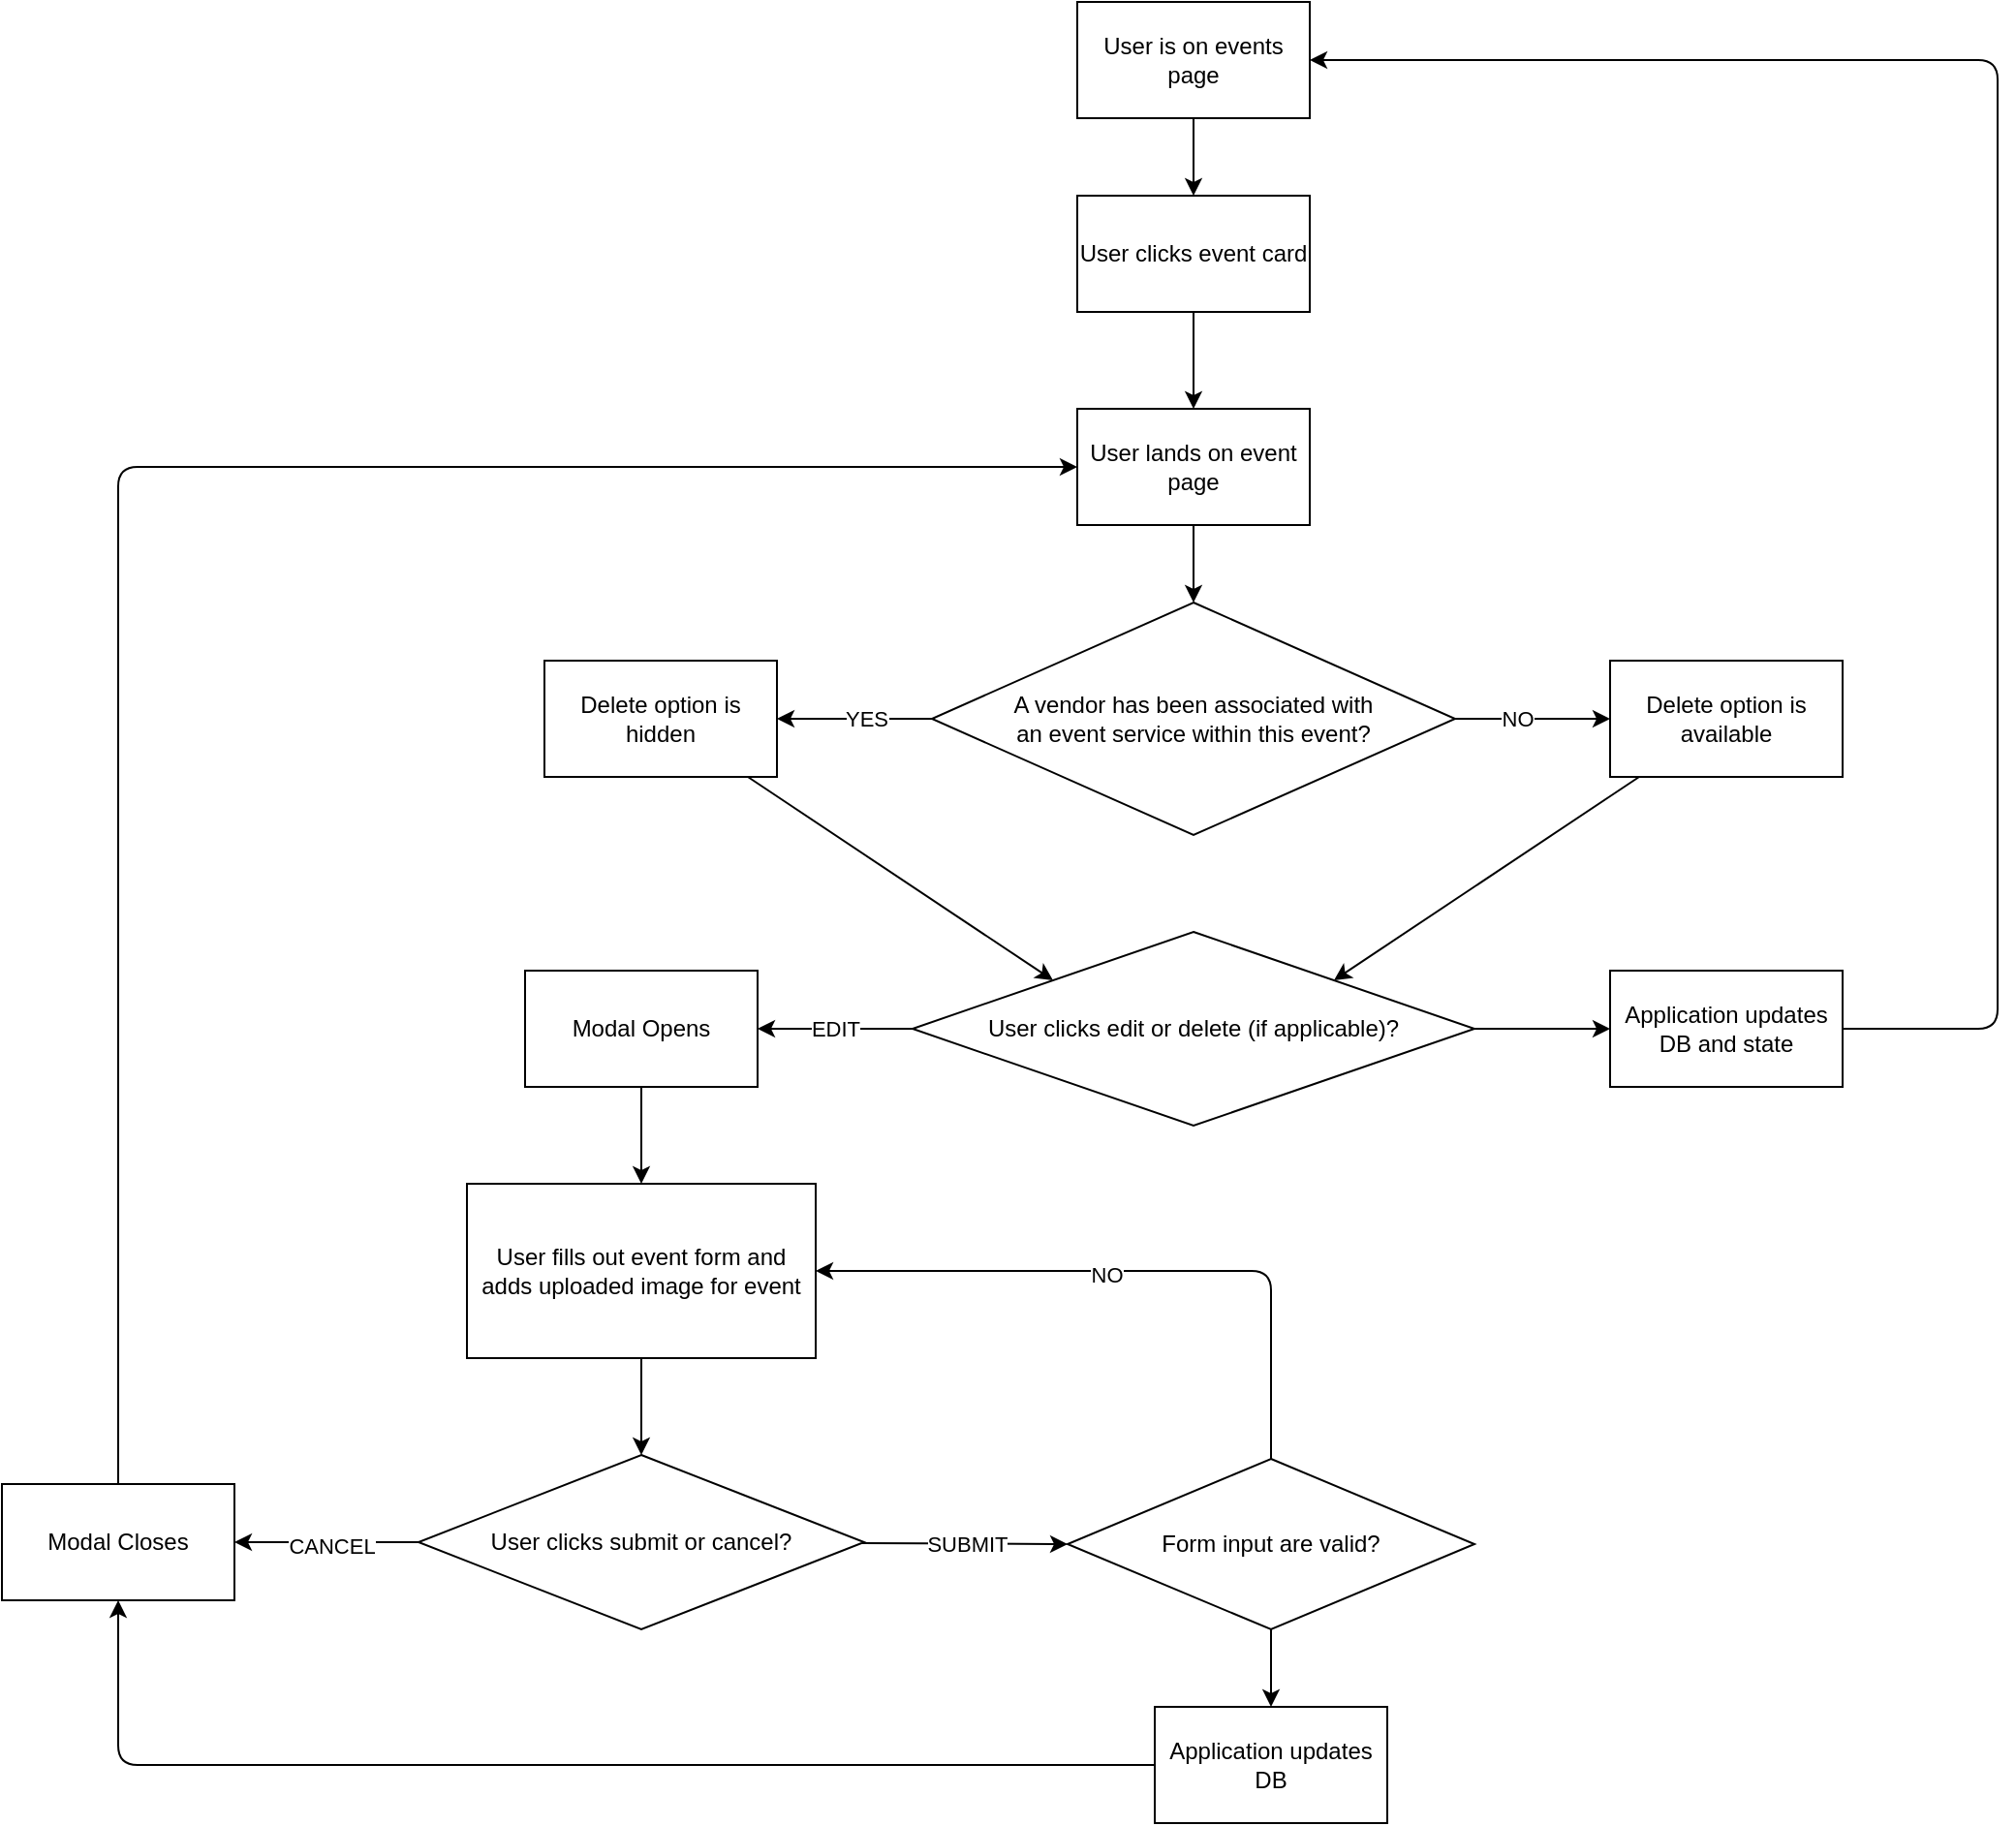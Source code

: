 <mxfile>
    <diagram id="frccWiTfm2WbP08c37jJ" name="Page-1">
        <mxGraphModel dx="3620" dy="1129" grid="1" gridSize="10" guides="1" tooltips="1" connect="1" arrows="1" fold="1" page="0" pageScale="1" pageWidth="1169" pageHeight="827" math="0" shadow="0">
            <root>
                <mxCell id="0"/>
                <mxCell id="1" parent="0"/>
                <mxCell id="4" value="" style="edgeStyle=none;html=1;" edge="1" parent="1" source="2" target="3">
                    <mxGeometry relative="1" as="geometry"/>
                </mxCell>
                <mxCell id="2" value="User is on events page" style="rounded=0;whiteSpace=wrap;html=1;" vertex="1" parent="1">
                    <mxGeometry x="15" y="260" width="120" height="60" as="geometry"/>
                </mxCell>
                <mxCell id="6" value="" style="edgeStyle=none;html=1;" edge="1" parent="1" source="3" target="5">
                    <mxGeometry relative="1" as="geometry"/>
                </mxCell>
                <mxCell id="3" value="User clicks event card" style="whiteSpace=wrap;html=1;rounded=0;" vertex="1" parent="1">
                    <mxGeometry x="15" y="360" width="120" height="60" as="geometry"/>
                </mxCell>
                <mxCell id="13" value="" style="edgeStyle=none;html=1;" edge="1" parent="1" source="5" target="12">
                    <mxGeometry relative="1" as="geometry"/>
                </mxCell>
                <mxCell id="5" value="User lands on event page" style="whiteSpace=wrap;html=1;rounded=0;" vertex="1" parent="1">
                    <mxGeometry x="15" y="470" width="120" height="60" as="geometry"/>
                </mxCell>
                <mxCell id="25" value="" style="edgeStyle=none;html=1;" edge="1" parent="1" source="7" target="24">
                    <mxGeometry relative="1" as="geometry"/>
                </mxCell>
                <mxCell id="27" value="EDIT" style="edgeLabel;html=1;align=center;verticalAlign=middle;resizable=0;points=[];" vertex="1" connectable="0" parent="25">
                    <mxGeometry x="-0.4" y="1" relative="1" as="geometry">
                        <mxPoint x="-16" y="-1" as="offset"/>
                    </mxGeometry>
                </mxCell>
                <mxCell id="29" value="" style="edgeStyle=none;html=1;" edge="1" parent="1" source="7" target="28">
                    <mxGeometry relative="1" as="geometry"/>
                </mxCell>
                <mxCell id="7" value="User clicks edit or delete (if applicable)?" style="rhombus;whiteSpace=wrap;html=1;rounded=0;" vertex="1" parent="1">
                    <mxGeometry x="-70" y="740" width="290" height="100" as="geometry"/>
                </mxCell>
                <mxCell id="17" value="" style="edgeStyle=none;html=1;" edge="1" parent="1" source="12" target="16">
                    <mxGeometry relative="1" as="geometry"/>
                </mxCell>
                <mxCell id="18" value="YES" style="edgeLabel;html=1;align=center;verticalAlign=middle;resizable=0;points=[];" vertex="1" connectable="0" parent="17">
                    <mxGeometry x="-0.136" relative="1" as="geometry">
                        <mxPoint as="offset"/>
                    </mxGeometry>
                </mxCell>
                <mxCell id="20" value="" style="edgeStyle=none;html=1;" edge="1" parent="1" source="12" target="19">
                    <mxGeometry relative="1" as="geometry"/>
                </mxCell>
                <mxCell id="21" value="NO" style="edgeLabel;html=1;align=center;verticalAlign=middle;resizable=0;points=[];" vertex="1" connectable="0" parent="20">
                    <mxGeometry x="0.29" y="-1" relative="1" as="geometry">
                        <mxPoint x="-20" y="-1" as="offset"/>
                    </mxGeometry>
                </mxCell>
                <mxCell id="12" value="A vendor has been associated with &lt;br&gt;an event service within this event?" style="rhombus;whiteSpace=wrap;html=1;rounded=0;" vertex="1" parent="1">
                    <mxGeometry x="-60" y="570" width="270" height="120" as="geometry"/>
                </mxCell>
                <mxCell id="23" style="edgeStyle=none;html=1;entryX=0;entryY=0;entryDx=0;entryDy=0;" edge="1" parent="1" source="16" target="7">
                    <mxGeometry relative="1" as="geometry">
                        <mxPoint x="80" y="740" as="targetPoint"/>
                    </mxGeometry>
                </mxCell>
                <mxCell id="16" value="Delete option is hidden" style="whiteSpace=wrap;html=1;rounded=0;" vertex="1" parent="1">
                    <mxGeometry x="-260" y="600" width="120" height="60" as="geometry"/>
                </mxCell>
                <mxCell id="22" style="edgeStyle=none;html=1;entryX=1;entryY=0;entryDx=0;entryDy=0;" edge="1" parent="1" source="19" target="7">
                    <mxGeometry relative="1" as="geometry"/>
                </mxCell>
                <mxCell id="19" value="Delete option is available" style="whiteSpace=wrap;html=1;rounded=0;" vertex="1" parent="1">
                    <mxGeometry x="290" y="600" width="120" height="60" as="geometry"/>
                </mxCell>
                <mxCell id="38" style="edgeStyle=none;html=1;entryX=0.5;entryY=0;entryDx=0;entryDy=0;" edge="1" parent="1" source="24" target="37">
                    <mxGeometry relative="1" as="geometry"/>
                </mxCell>
                <mxCell id="24" value="Modal Opens" style="whiteSpace=wrap;html=1;rounded=0;" vertex="1" parent="1">
                    <mxGeometry x="-270" y="760" width="120" height="60" as="geometry"/>
                </mxCell>
                <mxCell id="30" style="edgeStyle=none;html=1;entryX=1;entryY=0.5;entryDx=0;entryDy=0;" edge="1" parent="1" source="28" target="2">
                    <mxGeometry relative="1" as="geometry">
                        <Array as="points">
                            <mxPoint x="490" y="790"/>
                            <mxPoint x="490" y="290"/>
                        </Array>
                    </mxGeometry>
                </mxCell>
                <mxCell id="28" value="Application updates DB and state" style="whiteSpace=wrap;html=1;rounded=0;" vertex="1" parent="1">
                    <mxGeometry x="290" y="760" width="120" height="60" as="geometry"/>
                </mxCell>
                <mxCell id="42" style="edgeStyle=none;html=1;entryX=0.5;entryY=0;entryDx=0;entryDy=0;" edge="1" parent="1" source="37" target="41">
                    <mxGeometry relative="1" as="geometry"/>
                </mxCell>
                <mxCell id="37" value="User fills out event form and adds uploaded image for event" style="rounded=0;whiteSpace=wrap;html=1;" vertex="1" parent="1">
                    <mxGeometry x="-300" y="870" width="180" height="90" as="geometry"/>
                </mxCell>
                <mxCell id="44" value="" style="edgeStyle=none;html=1;" edge="1" parent="1" source="41" target="43">
                    <mxGeometry relative="1" as="geometry"/>
                </mxCell>
                <mxCell id="46" value="CANCEL" style="edgeLabel;html=1;align=center;verticalAlign=middle;resizable=0;points=[];" vertex="1" connectable="0" parent="44">
                    <mxGeometry x="-0.2" y="1" relative="1" as="geometry">
                        <mxPoint x="-7" y="1" as="offset"/>
                    </mxGeometry>
                </mxCell>
                <mxCell id="48" value="" style="edgeStyle=none;html=1;entryX=0;entryY=0.5;entryDx=0;entryDy=0;" edge="1" parent="1" source="41" target="50">
                    <mxGeometry relative="1" as="geometry">
                        <mxPoint x="15" y="1055" as="targetPoint"/>
                    </mxGeometry>
                </mxCell>
                <mxCell id="49" value="SUBMIT" style="edgeLabel;html=1;align=center;verticalAlign=middle;resizable=0;points=[];" vertex="1" connectable="0" parent="48">
                    <mxGeometry x="-0.327" y="3" relative="1" as="geometry">
                        <mxPoint x="18" y="3" as="offset"/>
                    </mxGeometry>
                </mxCell>
                <mxCell id="41" value="User clicks submit or cancel?" style="rhombus;whiteSpace=wrap;html=1;rounded=0;" vertex="1" parent="1">
                    <mxGeometry x="-325" y="1010" width="230" height="90" as="geometry"/>
                </mxCell>
                <mxCell id="45" style="edgeStyle=none;html=1;entryX=0;entryY=0.5;entryDx=0;entryDy=0;" edge="1" parent="1" source="43" target="5">
                    <mxGeometry relative="1" as="geometry">
                        <Array as="points">
                            <mxPoint x="-480" y="500"/>
                        </Array>
                    </mxGeometry>
                </mxCell>
                <mxCell id="43" value="Modal Closes" style="whiteSpace=wrap;html=1;rounded=0;" vertex="1" parent="1">
                    <mxGeometry x="-540" y="1025" width="120" height="60" as="geometry"/>
                </mxCell>
                <mxCell id="51" style="edgeStyle=none;html=1;entryX=1;entryY=0.5;entryDx=0;entryDy=0;" edge="1" parent="1" source="50" target="37">
                    <mxGeometry relative="1" as="geometry">
                        <Array as="points">
                            <mxPoint x="115" y="915"/>
                        </Array>
                    </mxGeometry>
                </mxCell>
                <mxCell id="52" value="NO" style="edgeLabel;html=1;align=center;verticalAlign=middle;resizable=0;points=[];" vertex="1" connectable="0" parent="51">
                    <mxGeometry x="0.096" y="2" relative="1" as="geometry">
                        <mxPoint as="offset"/>
                    </mxGeometry>
                </mxCell>
                <mxCell id="54" value="" style="edgeStyle=none;html=1;" edge="1" parent="1" source="50" target="53">
                    <mxGeometry relative="1" as="geometry"/>
                </mxCell>
                <mxCell id="50" value="Form input are valid?" style="rhombus;whiteSpace=wrap;html=1;rounded=0;" vertex="1" parent="1">
                    <mxGeometry x="10" y="1012" width="210" height="88" as="geometry"/>
                </mxCell>
                <mxCell id="55" style="edgeStyle=none;html=1;entryX=0.5;entryY=1;entryDx=0;entryDy=0;" edge="1" parent="1" source="53" target="43">
                    <mxGeometry relative="1" as="geometry">
                        <Array as="points">
                            <mxPoint x="-480" y="1170"/>
                        </Array>
                    </mxGeometry>
                </mxCell>
                <mxCell id="53" value="Application updates DB" style="whiteSpace=wrap;html=1;rounded=0;" vertex="1" parent="1">
                    <mxGeometry x="55" y="1140" width="120" height="60" as="geometry"/>
                </mxCell>
            </root>
        </mxGraphModel>
    </diagram>
</mxfile>